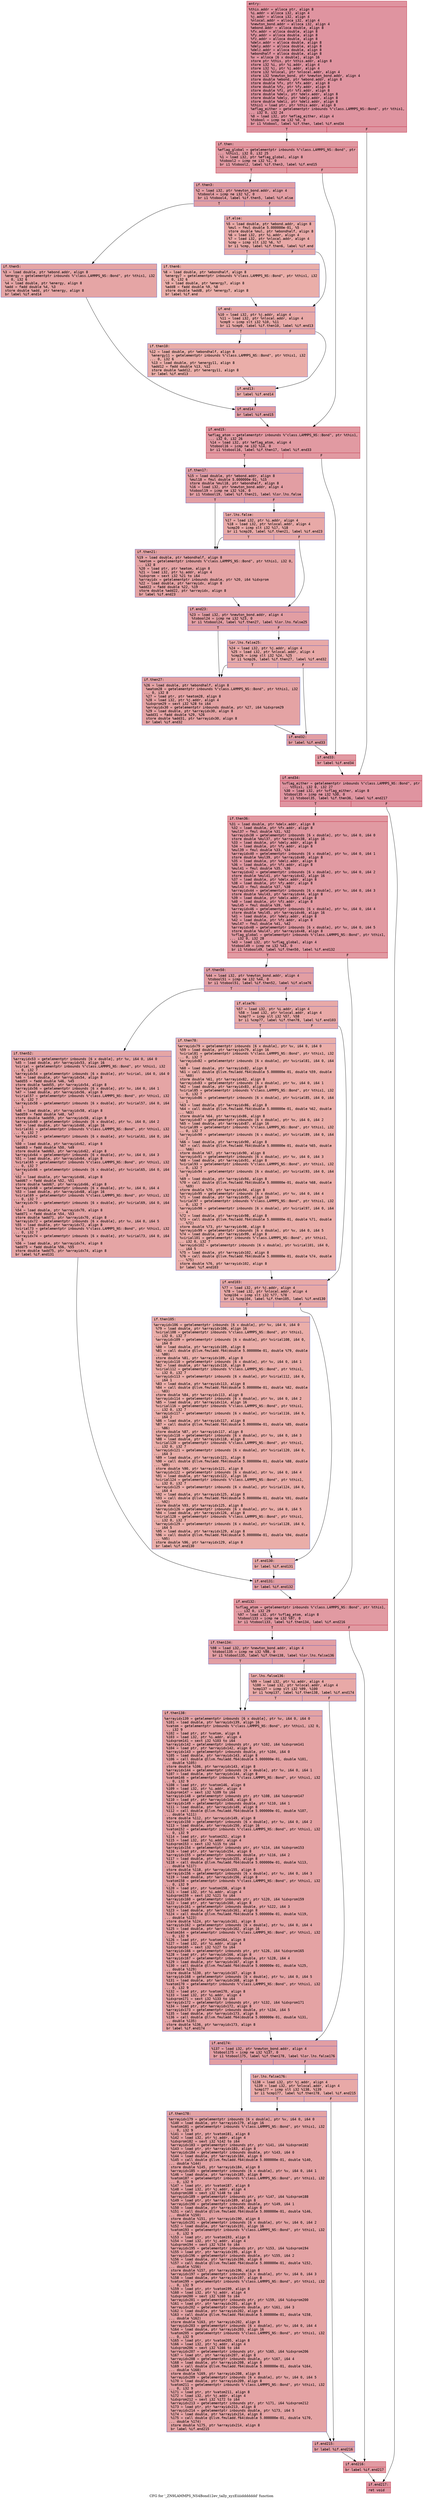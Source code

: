 digraph "CFG for '_ZN9LAMMPS_NS4Bond12ev_tally_xyzEiiiiddddddd' function" {
	label="CFG for '_ZN9LAMMPS_NS4Bond12ev_tally_xyzEiiiiddddddd' function";

	Node0x55ba63299630 [shape=record,color="#b70d28ff", style=filled, fillcolor="#b70d2870" fontname="Courier",label="{entry:\l|  %this.addr = alloca ptr, align 8\l  %i.addr = alloca i32, align 4\l  %j.addr = alloca i32, align 4\l  %nlocal.addr = alloca i32, align 4\l  %newton_bond.addr = alloca i32, align 4\l  %ebond.addr = alloca double, align 8\l  %fx.addr = alloca double, align 8\l  %fy.addr = alloca double, align 8\l  %fz.addr = alloca double, align 8\l  %delx.addr = alloca double, align 8\l  %dely.addr = alloca double, align 8\l  %delz.addr = alloca double, align 8\l  %ebondhalf = alloca double, align 8\l  %v = alloca [6 x double], align 16\l  store ptr %this, ptr %this.addr, align 8\l  store i32 %i, ptr %i.addr, align 4\l  store i32 %j, ptr %j.addr, align 4\l  store i32 %nlocal, ptr %nlocal.addr, align 4\l  store i32 %newton_bond, ptr %newton_bond.addr, align 4\l  store double %ebond, ptr %ebond.addr, align 8\l  store double %fx, ptr %fx.addr, align 8\l  store double %fy, ptr %fy.addr, align 8\l  store double %fz, ptr %fz.addr, align 8\l  store double %delx, ptr %delx.addr, align 8\l  store double %dely, ptr %dely.addr, align 8\l  store double %delz, ptr %delz.addr, align 8\l  %this1 = load ptr, ptr %this.addr, align 8\l  %eflag_either = getelementptr inbounds %\"class.LAMMPS_NS::Bond\", ptr %this1,\l... i32 0, i32 24\l  %0 = load i32, ptr %eflag_either, align 4\l  %tobool = icmp ne i32 %0, 0\l  br i1 %tobool, label %if.then, label %if.end34\l|{<s0>T|<s1>F}}"];
	Node0x55ba63299630:s0 -> Node0x55ba632997d0[tooltip="entry -> if.then\nProbability 62.50%" ];
	Node0x55ba63299630:s1 -> Node0x55ba6327dc10[tooltip="entry -> if.end34\nProbability 37.50%" ];
	Node0x55ba632997d0 [shape=record,color="#b70d28ff", style=filled, fillcolor="#bb1b2c70" fontname="Courier",label="{if.then:\l|  %eflag_global = getelementptr inbounds %\"class.LAMMPS_NS::Bond\", ptr\l... %this1, i32 0, i32 25\l  %1 = load i32, ptr %eflag_global, align 8\l  %tobool2 = icmp ne i32 %1, 0\l  br i1 %tobool2, label %if.then3, label %if.end15\l|{<s0>T|<s1>F}}"];
	Node0x55ba632997d0:s0 -> Node0x55ba6327de70[tooltip="if.then -> if.then3\nProbability 62.50%" ];
	Node0x55ba632997d0:s1 -> Node0x55ba6327def0[tooltip="if.then -> if.end15\nProbability 37.50%" ];
	Node0x55ba6327de70 [shape=record,color="#3d50c3ff", style=filled, fillcolor="#be242e70" fontname="Courier",label="{if.then3:\l|  %2 = load i32, ptr %newton_bond.addr, align 4\l  %tobool4 = icmp ne i32 %2, 0\l  br i1 %tobool4, label %if.then5, label %if.else\l|{<s0>T|<s1>F}}"];
	Node0x55ba6327de70:s0 -> Node0x55ba6327e1b0[tooltip="if.then3 -> if.then5\nProbability 62.50%" ];
	Node0x55ba6327de70:s1 -> Node0x55ba6327e200[tooltip="if.then3 -> if.else\nProbability 37.50%" ];
	Node0x55ba6327e1b0 [shape=record,color="#3d50c3ff", style=filled, fillcolor="#c5333470" fontname="Courier",label="{if.then5:\l|  %3 = load double, ptr %ebond.addr, align 8\l  %energy = getelementptr inbounds %\"class.LAMMPS_NS::Bond\", ptr %this1, i32\l... 0, i32 6\l  %4 = load double, ptr %energy, align 8\l  %add = fadd double %4, %3\l  store double %add, ptr %energy, align 8\l  br label %if.end14\l}"];
	Node0x55ba6327e1b0 -> Node0x55ba632a8090[tooltip="if.then5 -> if.end14\nProbability 100.00%" ];
	Node0x55ba6327e200 [shape=record,color="#3d50c3ff", style=filled, fillcolor="#ca3b3770" fontname="Courier",label="{if.else:\l|  %5 = load double, ptr %ebond.addr, align 8\l  %mul = fmul double 5.000000e-01, %5\l  store double %mul, ptr %ebondhalf, align 8\l  %6 = load i32, ptr %i.addr, align 4\l  %7 = load i32, ptr %nlocal.addr, align 4\l  %cmp = icmp slt i32 %6, %7\l  br i1 %cmp, label %if.then6, label %if.end\l|{<s0>T|<s1>F}}"];
	Node0x55ba6327e200:s0 -> Node0x55ba632a84b0[tooltip="if.else -> if.then6\nProbability 50.00%" ];
	Node0x55ba6327e200:s1 -> Node0x55ba632a8530[tooltip="if.else -> if.end\nProbability 50.00%" ];
	Node0x55ba632a84b0 [shape=record,color="#3d50c3ff", style=filled, fillcolor="#d0473d70" fontname="Courier",label="{if.then6:\l|  %8 = load double, ptr %ebondhalf, align 8\l  %energy7 = getelementptr inbounds %\"class.LAMMPS_NS::Bond\", ptr %this1, i32\l... 0, i32 6\l  %9 = load double, ptr %energy7, align 8\l  %add8 = fadd double %9, %8\l  store double %add8, ptr %energy7, align 8\l  br label %if.end\l}"];
	Node0x55ba632a84b0 -> Node0x55ba632a8530[tooltip="if.then6 -> if.end\nProbability 100.00%" ];
	Node0x55ba632a8530 [shape=record,color="#3d50c3ff", style=filled, fillcolor="#ca3b3770" fontname="Courier",label="{if.end:\l|  %10 = load i32, ptr %j.addr, align 4\l  %11 = load i32, ptr %nlocal.addr, align 4\l  %cmp9 = icmp slt i32 %10, %11\l  br i1 %cmp9, label %if.then10, label %if.end13\l|{<s0>T|<s1>F}}"];
	Node0x55ba632a8530:s0 -> Node0x55ba6327cef0[tooltip="if.end -> if.then10\nProbability 50.00%" ];
	Node0x55ba632a8530:s1 -> Node0x55ba6327cf70[tooltip="if.end -> if.end13\nProbability 50.00%" ];
	Node0x55ba6327cef0 [shape=record,color="#3d50c3ff", style=filled, fillcolor="#d0473d70" fontname="Courier",label="{if.then10:\l|  %12 = load double, ptr %ebondhalf, align 8\l  %energy11 = getelementptr inbounds %\"class.LAMMPS_NS::Bond\", ptr %this1, i32\l... 0, i32 6\l  %13 = load double, ptr %energy11, align 8\l  %add12 = fadd double %13, %12\l  store double %add12, ptr %energy11, align 8\l  br label %if.end13\l}"];
	Node0x55ba6327cef0 -> Node0x55ba6327cf70[tooltip="if.then10 -> if.end13\nProbability 100.00%" ];
	Node0x55ba6327cf70 [shape=record,color="#3d50c3ff", style=filled, fillcolor="#ca3b3770" fontname="Courier",label="{if.end13:\l|  br label %if.end14\l}"];
	Node0x55ba6327cf70 -> Node0x55ba632a8090[tooltip="if.end13 -> if.end14\nProbability 100.00%" ];
	Node0x55ba632a8090 [shape=record,color="#3d50c3ff", style=filled, fillcolor="#be242e70" fontname="Courier",label="{if.end14:\l|  br label %if.end15\l}"];
	Node0x55ba632a8090 -> Node0x55ba6327def0[tooltip="if.end14 -> if.end15\nProbability 100.00%" ];
	Node0x55ba6327def0 [shape=record,color="#b70d28ff", style=filled, fillcolor="#bb1b2c70" fontname="Courier",label="{if.end15:\l|  %eflag_atom = getelementptr inbounds %\"class.LAMMPS_NS::Bond\", ptr %this1,\l... i32 0, i32 26\l  %14 = load i32, ptr %eflag_atom, align 4\l  %tobool16 = icmp ne i32 %14, 0\l  br i1 %tobool16, label %if.then17, label %if.end33\l|{<s0>T|<s1>F}}"];
	Node0x55ba6327def0:s0 -> Node0x55ba632a9710[tooltip="if.end15 -> if.then17\nProbability 62.50%" ];
	Node0x55ba6327def0:s1 -> Node0x55ba632a9790[tooltip="if.end15 -> if.end33\nProbability 37.50%" ];
	Node0x55ba632a9710 [shape=record,color="#3d50c3ff", style=filled, fillcolor="#be242e70" fontname="Courier",label="{if.then17:\l|  %15 = load double, ptr %ebond.addr, align 8\l  %mul18 = fmul double 5.000000e-01, %15\l  store double %mul18, ptr %ebondhalf, align 8\l  %16 = load i32, ptr %newton_bond.addr, align 4\l  %tobool19 = icmp ne i32 %16, 0\l  br i1 %tobool19, label %if.then21, label %lor.lhs.false\l|{<s0>T|<s1>F}}"];
	Node0x55ba632a9710:s0 -> Node0x55ba632a9c00[tooltip="if.then17 -> if.then21\nProbability 62.50%" ];
	Node0x55ba632a9710:s1 -> Node0x55ba632a9c50[tooltip="if.then17 -> lor.lhs.false\nProbability 37.50%" ];
	Node0x55ba632a9c50 [shape=record,color="#3d50c3ff", style=filled, fillcolor="#ca3b3770" fontname="Courier",label="{lor.lhs.false:\l|  %17 = load i32, ptr %i.addr, align 4\l  %18 = load i32, ptr %nlocal.addr, align 4\l  %cmp20 = icmp slt i32 %17, %18\l  br i1 %cmp20, label %if.then21, label %if.end23\l|{<s0>T|<s1>F}}"];
	Node0x55ba632a9c50:s0 -> Node0x55ba632a9c00[tooltip="lor.lhs.false -> if.then21\nProbability 50.00%" ];
	Node0x55ba632a9c50:s1 -> Node0x55ba632a9f30[tooltip="lor.lhs.false -> if.end23\nProbability 50.00%" ];
	Node0x55ba632a9c00 [shape=record,color="#3d50c3ff", style=filled, fillcolor="#c32e3170" fontname="Courier",label="{if.then21:\l|  %19 = load double, ptr %ebondhalf, align 8\l  %eatom = getelementptr inbounds %\"class.LAMMPS_NS::Bond\", ptr %this1, i32 0,\l... i32 8\l  %20 = load ptr, ptr %eatom, align 8\l  %21 = load i32, ptr %i.addr, align 4\l  %idxprom = sext i32 %21 to i64\l  %arrayidx = getelementptr inbounds double, ptr %20, i64 %idxprom\l  %22 = load double, ptr %arrayidx, align 8\l  %add22 = fadd double %22, %19\l  store double %add22, ptr %arrayidx, align 8\l  br label %if.end23\l}"];
	Node0x55ba632a9c00 -> Node0x55ba632a9f30[tooltip="if.then21 -> if.end23\nProbability 100.00%" ];
	Node0x55ba632a9f30 [shape=record,color="#3d50c3ff", style=filled, fillcolor="#be242e70" fontname="Courier",label="{if.end23:\l|  %23 = load i32, ptr %newton_bond.addr, align 4\l  %tobool24 = icmp ne i32 %23, 0\l  br i1 %tobool24, label %if.then27, label %lor.lhs.false25\l|{<s0>T|<s1>F}}"];
	Node0x55ba632a9f30:s0 -> Node0x55ba632aa7d0[tooltip="if.end23 -> if.then27\nProbability 62.50%" ];
	Node0x55ba632a9f30:s1 -> Node0x55ba632aa820[tooltip="if.end23 -> lor.lhs.false25\nProbability 37.50%" ];
	Node0x55ba632aa820 [shape=record,color="#3d50c3ff", style=filled, fillcolor="#ca3b3770" fontname="Courier",label="{lor.lhs.false25:\l|  %24 = load i32, ptr %j.addr, align 4\l  %25 = load i32, ptr %nlocal.addr, align 4\l  %cmp26 = icmp slt i32 %24, %25\l  br i1 %cmp26, label %if.then27, label %if.end32\l|{<s0>T|<s1>F}}"];
	Node0x55ba632aa820:s0 -> Node0x55ba632aa7d0[tooltip="lor.lhs.false25 -> if.then27\nProbability 50.00%" ];
	Node0x55ba632aa820:s1 -> Node0x55ba632aab30[tooltip="lor.lhs.false25 -> if.end32\nProbability 50.00%" ];
	Node0x55ba632aa7d0 [shape=record,color="#3d50c3ff", style=filled, fillcolor="#c32e3170" fontname="Courier",label="{if.then27:\l|  %26 = load double, ptr %ebondhalf, align 8\l  %eatom28 = getelementptr inbounds %\"class.LAMMPS_NS::Bond\", ptr %this1, i32\l... 0, i32 8\l  %27 = load ptr, ptr %eatom28, align 8\l  %28 = load i32, ptr %j.addr, align 4\l  %idxprom29 = sext i32 %28 to i64\l  %arrayidx30 = getelementptr inbounds double, ptr %27, i64 %idxprom29\l  %29 = load double, ptr %arrayidx30, align 8\l  %add31 = fadd double %29, %26\l  store double %add31, ptr %arrayidx30, align 8\l  br label %if.end32\l}"];
	Node0x55ba632aa7d0 -> Node0x55ba632aab30[tooltip="if.then27 -> if.end32\nProbability 100.00%" ];
	Node0x55ba632aab30 [shape=record,color="#3d50c3ff", style=filled, fillcolor="#be242e70" fontname="Courier",label="{if.end32:\l|  br label %if.end33\l}"];
	Node0x55ba632aab30 -> Node0x55ba632a9790[tooltip="if.end32 -> if.end33\nProbability 100.00%" ];
	Node0x55ba632a9790 [shape=record,color="#b70d28ff", style=filled, fillcolor="#bb1b2c70" fontname="Courier",label="{if.end33:\l|  br label %if.end34\l}"];
	Node0x55ba632a9790 -> Node0x55ba6327dc10[tooltip="if.end33 -> if.end34\nProbability 100.00%" ];
	Node0x55ba6327dc10 [shape=record,color="#b70d28ff", style=filled, fillcolor="#b70d2870" fontname="Courier",label="{if.end34:\l|  %vflag_either = getelementptr inbounds %\"class.LAMMPS_NS::Bond\", ptr\l... %this1, i32 0, i32 27\l  %30 = load i32, ptr %vflag_either, align 8\l  %tobool35 = icmp ne i32 %30, 0\l  br i1 %tobool35, label %if.then36, label %if.end217\l|{<s0>T|<s1>F}}"];
	Node0x55ba6327dc10:s0 -> Node0x55ba632ab550[tooltip="if.end34 -> if.then36\nProbability 62.50%" ];
	Node0x55ba6327dc10:s1 -> Node0x55ba632ab5d0[tooltip="if.end34 -> if.end217\nProbability 37.50%" ];
	Node0x55ba632ab550 [shape=record,color="#b70d28ff", style=filled, fillcolor="#bb1b2c70" fontname="Courier",label="{if.then36:\l|  %31 = load double, ptr %delx.addr, align 8\l  %32 = load double, ptr %fx.addr, align 8\l  %mul37 = fmul double %31, %32\l  %arrayidx38 = getelementptr inbounds [6 x double], ptr %v, i64 0, i64 0\l  store double %mul37, ptr %arrayidx38, align 16\l  %33 = load double, ptr %dely.addr, align 8\l  %34 = load double, ptr %fy.addr, align 8\l  %mul39 = fmul double %33, %34\l  %arrayidx40 = getelementptr inbounds [6 x double], ptr %v, i64 0, i64 1\l  store double %mul39, ptr %arrayidx40, align 8\l  %35 = load double, ptr %delz.addr, align 8\l  %36 = load double, ptr %fz.addr, align 8\l  %mul41 = fmul double %35, %36\l  %arrayidx42 = getelementptr inbounds [6 x double], ptr %v, i64 0, i64 2\l  store double %mul41, ptr %arrayidx42, align 16\l  %37 = load double, ptr %delx.addr, align 8\l  %38 = load double, ptr %fy.addr, align 8\l  %mul43 = fmul double %37, %38\l  %arrayidx44 = getelementptr inbounds [6 x double], ptr %v, i64 0, i64 3\l  store double %mul43, ptr %arrayidx44, align 8\l  %39 = load double, ptr %delx.addr, align 8\l  %40 = load double, ptr %fz.addr, align 8\l  %mul45 = fmul double %39, %40\l  %arrayidx46 = getelementptr inbounds [6 x double], ptr %v, i64 0, i64 4\l  store double %mul45, ptr %arrayidx46, align 16\l  %41 = load double, ptr %dely.addr, align 8\l  %42 = load double, ptr %fz.addr, align 8\l  %mul47 = fmul double %41, %42\l  %arrayidx48 = getelementptr inbounds [6 x double], ptr %v, i64 0, i64 5\l  store double %mul47, ptr %arrayidx48, align 8\l  %vflag_global = getelementptr inbounds %\"class.LAMMPS_NS::Bond\", ptr %this1,\l... i32 0, i32 28\l  %43 = load i32, ptr %vflag_global, align 4\l  %tobool49 = icmp ne i32 %43, 0\l  br i1 %tobool49, label %if.then50, label %if.end132\l|{<s0>T|<s1>F}}"];
	Node0x55ba632ab550:s0 -> Node0x55ba632accb0[tooltip="if.then36 -> if.then50\nProbability 62.50%" ];
	Node0x55ba632ab550:s1 -> Node0x55ba632acd30[tooltip="if.then36 -> if.end132\nProbability 37.50%" ];
	Node0x55ba632accb0 [shape=record,color="#3d50c3ff", style=filled, fillcolor="#be242e70" fontname="Courier",label="{if.then50:\l|  %44 = load i32, ptr %newton_bond.addr, align 4\l  %tobool51 = icmp ne i32 %44, 0\l  br i1 %tobool51, label %if.then52, label %if.else76\l|{<s0>T|<s1>F}}"];
	Node0x55ba632accb0:s0 -> Node0x55ba632a8ba0[tooltip="if.then50 -> if.then52\nProbability 62.50%" ];
	Node0x55ba632accb0:s1 -> Node0x55ba632a8bf0[tooltip="if.then50 -> if.else76\nProbability 37.50%" ];
	Node0x55ba632a8ba0 [shape=record,color="#3d50c3ff", style=filled, fillcolor="#c5333470" fontname="Courier",label="{if.then52:\l|  %arrayidx53 = getelementptr inbounds [6 x double], ptr %v, i64 0, i64 0\l  %45 = load double, ptr %arrayidx53, align 16\l  %virial = getelementptr inbounds %\"class.LAMMPS_NS::Bond\", ptr %this1, i32\l... 0, i32 7\l  %arrayidx54 = getelementptr inbounds [6 x double], ptr %virial, i64 0, i64 0\l  %46 = load double, ptr %arrayidx54, align 8\l  %add55 = fadd double %46, %45\l  store double %add55, ptr %arrayidx54, align 8\l  %arrayidx56 = getelementptr inbounds [6 x double], ptr %v, i64 0, i64 1\l  %47 = load double, ptr %arrayidx56, align 8\l  %virial57 = getelementptr inbounds %\"class.LAMMPS_NS::Bond\", ptr %this1, i32\l... 0, i32 7\l  %arrayidx58 = getelementptr inbounds [6 x double], ptr %virial57, i64 0, i64\l... 1\l  %48 = load double, ptr %arrayidx58, align 8\l  %add59 = fadd double %48, %47\l  store double %add59, ptr %arrayidx58, align 8\l  %arrayidx60 = getelementptr inbounds [6 x double], ptr %v, i64 0, i64 2\l  %49 = load double, ptr %arrayidx60, align 16\l  %virial61 = getelementptr inbounds %\"class.LAMMPS_NS::Bond\", ptr %this1, i32\l... 0, i32 7\l  %arrayidx62 = getelementptr inbounds [6 x double], ptr %virial61, i64 0, i64\l... 2\l  %50 = load double, ptr %arrayidx62, align 8\l  %add63 = fadd double %50, %49\l  store double %add63, ptr %arrayidx62, align 8\l  %arrayidx64 = getelementptr inbounds [6 x double], ptr %v, i64 0, i64 3\l  %51 = load double, ptr %arrayidx64, align 8\l  %virial65 = getelementptr inbounds %\"class.LAMMPS_NS::Bond\", ptr %this1, i32\l... 0, i32 7\l  %arrayidx66 = getelementptr inbounds [6 x double], ptr %virial65, i64 0, i64\l... 3\l  %52 = load double, ptr %arrayidx66, align 8\l  %add67 = fadd double %52, %51\l  store double %add67, ptr %arrayidx66, align 8\l  %arrayidx68 = getelementptr inbounds [6 x double], ptr %v, i64 0, i64 4\l  %53 = load double, ptr %arrayidx68, align 16\l  %virial69 = getelementptr inbounds %\"class.LAMMPS_NS::Bond\", ptr %this1, i32\l... 0, i32 7\l  %arrayidx70 = getelementptr inbounds [6 x double], ptr %virial69, i64 0, i64\l... 4\l  %54 = load double, ptr %arrayidx70, align 8\l  %add71 = fadd double %54, %53\l  store double %add71, ptr %arrayidx70, align 8\l  %arrayidx72 = getelementptr inbounds [6 x double], ptr %v, i64 0, i64 5\l  %55 = load double, ptr %arrayidx72, align 8\l  %virial73 = getelementptr inbounds %\"class.LAMMPS_NS::Bond\", ptr %this1, i32\l... 0, i32 7\l  %arrayidx74 = getelementptr inbounds [6 x double], ptr %virial73, i64 0, i64\l... 5\l  %56 = load double, ptr %arrayidx74, align 8\l  %add75 = fadd double %56, %55\l  store double %add75, ptr %arrayidx74, align 8\l  br label %if.end131\l}"];
	Node0x55ba632a8ba0 -> Node0x55ba632afe10[tooltip="if.then52 -> if.end131\nProbability 100.00%" ];
	Node0x55ba632a8bf0 [shape=record,color="#3d50c3ff", style=filled, fillcolor="#ca3b3770" fontname="Courier",label="{if.else76:\l|  %57 = load i32, ptr %i.addr, align 4\l  %58 = load i32, ptr %nlocal.addr, align 4\l  %cmp77 = icmp slt i32 %57, %58\l  br i1 %cmp77, label %if.then78, label %if.end103\l|{<s0>T|<s1>F}}"];
	Node0x55ba632a8bf0:s0 -> Node0x55ba632b00b0[tooltip="if.else76 -> if.then78\nProbability 50.00%" ];
	Node0x55ba632a8bf0:s1 -> Node0x55ba632b0130[tooltip="if.else76 -> if.end103\nProbability 50.00%" ];
	Node0x55ba632b00b0 [shape=record,color="#3d50c3ff", style=filled, fillcolor="#d0473d70" fontname="Courier",label="{if.then78:\l|  %arrayidx79 = getelementptr inbounds [6 x double], ptr %v, i64 0, i64 0\l  %59 = load double, ptr %arrayidx79, align 16\l  %virial81 = getelementptr inbounds %\"class.LAMMPS_NS::Bond\", ptr %this1, i32\l... 0, i32 7\l  %arrayidx82 = getelementptr inbounds [6 x double], ptr %virial81, i64 0, i64\l... 0\l  %60 = load double, ptr %arrayidx82, align 8\l  %61 = call double @llvm.fmuladd.f64(double 5.000000e-01, double %59, double\l... %60)\l  store double %61, ptr %arrayidx82, align 8\l  %arrayidx83 = getelementptr inbounds [6 x double], ptr %v, i64 0, i64 1\l  %62 = load double, ptr %arrayidx83, align 8\l  %virial85 = getelementptr inbounds %\"class.LAMMPS_NS::Bond\", ptr %this1, i32\l... 0, i32 7\l  %arrayidx86 = getelementptr inbounds [6 x double], ptr %virial85, i64 0, i64\l... 1\l  %63 = load double, ptr %arrayidx86, align 8\l  %64 = call double @llvm.fmuladd.f64(double 5.000000e-01, double %62, double\l... %63)\l  store double %64, ptr %arrayidx86, align 8\l  %arrayidx87 = getelementptr inbounds [6 x double], ptr %v, i64 0, i64 2\l  %65 = load double, ptr %arrayidx87, align 16\l  %virial89 = getelementptr inbounds %\"class.LAMMPS_NS::Bond\", ptr %this1, i32\l... 0, i32 7\l  %arrayidx90 = getelementptr inbounds [6 x double], ptr %virial89, i64 0, i64\l... 2\l  %66 = load double, ptr %arrayidx90, align 8\l  %67 = call double @llvm.fmuladd.f64(double 5.000000e-01, double %65, double\l... %66)\l  store double %67, ptr %arrayidx90, align 8\l  %arrayidx91 = getelementptr inbounds [6 x double], ptr %v, i64 0, i64 3\l  %68 = load double, ptr %arrayidx91, align 8\l  %virial93 = getelementptr inbounds %\"class.LAMMPS_NS::Bond\", ptr %this1, i32\l... 0, i32 7\l  %arrayidx94 = getelementptr inbounds [6 x double], ptr %virial93, i64 0, i64\l... 3\l  %69 = load double, ptr %arrayidx94, align 8\l  %70 = call double @llvm.fmuladd.f64(double 5.000000e-01, double %68, double\l... %69)\l  store double %70, ptr %arrayidx94, align 8\l  %arrayidx95 = getelementptr inbounds [6 x double], ptr %v, i64 0, i64 4\l  %71 = load double, ptr %arrayidx95, align 16\l  %virial97 = getelementptr inbounds %\"class.LAMMPS_NS::Bond\", ptr %this1, i32\l... 0, i32 7\l  %arrayidx98 = getelementptr inbounds [6 x double], ptr %virial97, i64 0, i64\l... 4\l  %72 = load double, ptr %arrayidx98, align 8\l  %73 = call double @llvm.fmuladd.f64(double 5.000000e-01, double %71, double\l... %72)\l  store double %73, ptr %arrayidx98, align 8\l  %arrayidx99 = getelementptr inbounds [6 x double], ptr %v, i64 0, i64 5\l  %74 = load double, ptr %arrayidx99, align 8\l  %virial101 = getelementptr inbounds %\"class.LAMMPS_NS::Bond\", ptr %this1,\l... i32 0, i32 7\l  %arrayidx102 = getelementptr inbounds [6 x double], ptr %virial101, i64 0,\l... i64 5\l  %75 = load double, ptr %arrayidx102, align 8\l  %76 = call double @llvm.fmuladd.f64(double 5.000000e-01, double %74, double\l... %75)\l  store double %76, ptr %arrayidx102, align 8\l  br label %if.end103\l}"];
	Node0x55ba632b00b0 -> Node0x55ba632b0130[tooltip="if.then78 -> if.end103\nProbability 100.00%" ];
	Node0x55ba632b0130 [shape=record,color="#3d50c3ff", style=filled, fillcolor="#ca3b3770" fontname="Courier",label="{if.end103:\l|  %77 = load i32, ptr %j.addr, align 4\l  %78 = load i32, ptr %nlocal.addr, align 4\l  %cmp104 = icmp slt i32 %77, %78\l  br i1 %cmp104, label %if.then105, label %if.end130\l|{<s0>T|<s1>F}}"];
	Node0x55ba632b0130:s0 -> Node0x55ba632b25e0[tooltip="if.end103 -> if.then105\nProbability 50.00%" ];
	Node0x55ba632b0130:s1 -> Node0x55ba632b2630[tooltip="if.end103 -> if.end130\nProbability 50.00%" ];
	Node0x55ba632b25e0 [shape=record,color="#3d50c3ff", style=filled, fillcolor="#d0473d70" fontname="Courier",label="{if.then105:\l|  %arrayidx106 = getelementptr inbounds [6 x double], ptr %v, i64 0, i64 0\l  %79 = load double, ptr %arrayidx106, align 16\l  %virial108 = getelementptr inbounds %\"class.LAMMPS_NS::Bond\", ptr %this1,\l... i32 0, i32 7\l  %arrayidx109 = getelementptr inbounds [6 x double], ptr %virial108, i64 0,\l... i64 0\l  %80 = load double, ptr %arrayidx109, align 8\l  %81 = call double @llvm.fmuladd.f64(double 5.000000e-01, double %79, double\l... %80)\l  store double %81, ptr %arrayidx109, align 8\l  %arrayidx110 = getelementptr inbounds [6 x double], ptr %v, i64 0, i64 1\l  %82 = load double, ptr %arrayidx110, align 8\l  %virial112 = getelementptr inbounds %\"class.LAMMPS_NS::Bond\", ptr %this1,\l... i32 0, i32 7\l  %arrayidx113 = getelementptr inbounds [6 x double], ptr %virial112, i64 0,\l... i64 1\l  %83 = load double, ptr %arrayidx113, align 8\l  %84 = call double @llvm.fmuladd.f64(double 5.000000e-01, double %82, double\l... %83)\l  store double %84, ptr %arrayidx113, align 8\l  %arrayidx114 = getelementptr inbounds [6 x double], ptr %v, i64 0, i64 2\l  %85 = load double, ptr %arrayidx114, align 16\l  %virial116 = getelementptr inbounds %\"class.LAMMPS_NS::Bond\", ptr %this1,\l... i32 0, i32 7\l  %arrayidx117 = getelementptr inbounds [6 x double], ptr %virial116, i64 0,\l... i64 2\l  %86 = load double, ptr %arrayidx117, align 8\l  %87 = call double @llvm.fmuladd.f64(double 5.000000e-01, double %85, double\l... %86)\l  store double %87, ptr %arrayidx117, align 8\l  %arrayidx118 = getelementptr inbounds [6 x double], ptr %v, i64 0, i64 3\l  %88 = load double, ptr %arrayidx118, align 8\l  %virial120 = getelementptr inbounds %\"class.LAMMPS_NS::Bond\", ptr %this1,\l... i32 0, i32 7\l  %arrayidx121 = getelementptr inbounds [6 x double], ptr %virial120, i64 0,\l... i64 3\l  %89 = load double, ptr %arrayidx121, align 8\l  %90 = call double @llvm.fmuladd.f64(double 5.000000e-01, double %88, double\l... %89)\l  store double %90, ptr %arrayidx121, align 8\l  %arrayidx122 = getelementptr inbounds [6 x double], ptr %v, i64 0, i64 4\l  %91 = load double, ptr %arrayidx122, align 16\l  %virial124 = getelementptr inbounds %\"class.LAMMPS_NS::Bond\", ptr %this1,\l... i32 0, i32 7\l  %arrayidx125 = getelementptr inbounds [6 x double], ptr %virial124, i64 0,\l... i64 4\l  %92 = load double, ptr %arrayidx125, align 8\l  %93 = call double @llvm.fmuladd.f64(double 5.000000e-01, double %91, double\l... %92)\l  store double %93, ptr %arrayidx125, align 8\l  %arrayidx126 = getelementptr inbounds [6 x double], ptr %v, i64 0, i64 5\l  %94 = load double, ptr %arrayidx126, align 8\l  %virial128 = getelementptr inbounds %\"class.LAMMPS_NS::Bond\", ptr %this1,\l... i32 0, i32 7\l  %arrayidx129 = getelementptr inbounds [6 x double], ptr %virial128, i64 0,\l... i64 5\l  %95 = load double, ptr %arrayidx129, align 8\l  %96 = call double @llvm.fmuladd.f64(double 5.000000e-01, double %94, double\l... %95)\l  store double %96, ptr %arrayidx129, align 8\l  br label %if.end130\l}"];
	Node0x55ba632b25e0 -> Node0x55ba632b2630[tooltip="if.then105 -> if.end130\nProbability 100.00%" ];
	Node0x55ba632b2630 [shape=record,color="#3d50c3ff", style=filled, fillcolor="#ca3b3770" fontname="Courier",label="{if.end130:\l|  br label %if.end131\l}"];
	Node0x55ba632b2630 -> Node0x55ba632afe10[tooltip="if.end130 -> if.end131\nProbability 100.00%" ];
	Node0x55ba632afe10 [shape=record,color="#3d50c3ff", style=filled, fillcolor="#be242e70" fontname="Courier",label="{if.end131:\l|  br label %if.end132\l}"];
	Node0x55ba632afe10 -> Node0x55ba632acd30[tooltip="if.end131 -> if.end132\nProbability 100.00%" ];
	Node0x55ba632acd30 [shape=record,color="#b70d28ff", style=filled, fillcolor="#bb1b2c70" fontname="Courier",label="{if.end132:\l|  %vflag_atom = getelementptr inbounds %\"class.LAMMPS_NS::Bond\", ptr %this1,\l... i32 0, i32 29\l  %97 = load i32, ptr %vflag_atom, align 8\l  %tobool133 = icmp ne i32 %97, 0\l  br i1 %tobool133, label %if.then134, label %if.end216\l|{<s0>T|<s1>F}}"];
	Node0x55ba632acd30:s0 -> Node0x55ba632ae320[tooltip="if.end132 -> if.then134\nProbability 62.50%" ];
	Node0x55ba632acd30:s1 -> Node0x55ba632ae3a0[tooltip="if.end132 -> if.end216\nProbability 37.50%" ];
	Node0x55ba632ae320 [shape=record,color="#3d50c3ff", style=filled, fillcolor="#be242e70" fontname="Courier",label="{if.then134:\l|  %98 = load i32, ptr %newton_bond.addr, align 4\l  %tobool135 = icmp ne i32 %98, 0\l  br i1 %tobool135, label %if.then138, label %lor.lhs.false136\l|{<s0>T|<s1>F}}"];
	Node0x55ba632ae320:s0 -> Node0x55ba632b57e0[tooltip="if.then134 -> if.then138\nProbability 62.50%" ];
	Node0x55ba632ae320:s1 -> Node0x55ba632b5830[tooltip="if.then134 -> lor.lhs.false136\nProbability 37.50%" ];
	Node0x55ba632b5830 [shape=record,color="#3d50c3ff", style=filled, fillcolor="#ca3b3770" fontname="Courier",label="{lor.lhs.false136:\l|  %99 = load i32, ptr %i.addr, align 4\l  %100 = load i32, ptr %nlocal.addr, align 4\l  %cmp137 = icmp slt i32 %99, %100\l  br i1 %cmp137, label %if.then138, label %if.end174\l|{<s0>T|<s1>F}}"];
	Node0x55ba632b5830:s0 -> Node0x55ba632b57e0[tooltip="lor.lhs.false136 -> if.then138\nProbability 50.00%" ];
	Node0x55ba632b5830:s1 -> Node0x55ba632b5b20[tooltip="lor.lhs.false136 -> if.end174\nProbability 50.00%" ];
	Node0x55ba632b57e0 [shape=record,color="#3d50c3ff", style=filled, fillcolor="#c32e3170" fontname="Courier",label="{if.then138:\l|  %arrayidx139 = getelementptr inbounds [6 x double], ptr %v, i64 0, i64 0\l  %101 = load double, ptr %arrayidx139, align 16\l  %vatom = getelementptr inbounds %\"class.LAMMPS_NS::Bond\", ptr %this1, i32 0,\l... i32 9\l  %102 = load ptr, ptr %vatom, align 8\l  %103 = load i32, ptr %i.addr, align 4\l  %idxprom141 = sext i32 %103 to i64\l  %arrayidx142 = getelementptr inbounds ptr, ptr %102, i64 %idxprom141\l  %104 = load ptr, ptr %arrayidx142, align 8\l  %arrayidx143 = getelementptr inbounds double, ptr %104, i64 0\l  %105 = load double, ptr %arrayidx143, align 8\l  %106 = call double @llvm.fmuladd.f64(double 5.000000e-01, double %101,\l... double %105)\l  store double %106, ptr %arrayidx143, align 8\l  %arrayidx144 = getelementptr inbounds [6 x double], ptr %v, i64 0, i64 1\l  %107 = load double, ptr %arrayidx144, align 8\l  %vatom146 = getelementptr inbounds %\"class.LAMMPS_NS::Bond\", ptr %this1, i32\l... 0, i32 9\l  %108 = load ptr, ptr %vatom146, align 8\l  %109 = load i32, ptr %i.addr, align 4\l  %idxprom147 = sext i32 %109 to i64\l  %arrayidx148 = getelementptr inbounds ptr, ptr %108, i64 %idxprom147\l  %110 = load ptr, ptr %arrayidx148, align 8\l  %arrayidx149 = getelementptr inbounds double, ptr %110, i64 1\l  %111 = load double, ptr %arrayidx149, align 8\l  %112 = call double @llvm.fmuladd.f64(double 5.000000e-01, double %107,\l... double %111)\l  store double %112, ptr %arrayidx149, align 8\l  %arrayidx150 = getelementptr inbounds [6 x double], ptr %v, i64 0, i64 2\l  %113 = load double, ptr %arrayidx150, align 16\l  %vatom152 = getelementptr inbounds %\"class.LAMMPS_NS::Bond\", ptr %this1, i32\l... 0, i32 9\l  %114 = load ptr, ptr %vatom152, align 8\l  %115 = load i32, ptr %i.addr, align 4\l  %idxprom153 = sext i32 %115 to i64\l  %arrayidx154 = getelementptr inbounds ptr, ptr %114, i64 %idxprom153\l  %116 = load ptr, ptr %arrayidx154, align 8\l  %arrayidx155 = getelementptr inbounds double, ptr %116, i64 2\l  %117 = load double, ptr %arrayidx155, align 8\l  %118 = call double @llvm.fmuladd.f64(double 5.000000e-01, double %113,\l... double %117)\l  store double %118, ptr %arrayidx155, align 8\l  %arrayidx156 = getelementptr inbounds [6 x double], ptr %v, i64 0, i64 3\l  %119 = load double, ptr %arrayidx156, align 8\l  %vatom158 = getelementptr inbounds %\"class.LAMMPS_NS::Bond\", ptr %this1, i32\l... 0, i32 9\l  %120 = load ptr, ptr %vatom158, align 8\l  %121 = load i32, ptr %i.addr, align 4\l  %idxprom159 = sext i32 %121 to i64\l  %arrayidx160 = getelementptr inbounds ptr, ptr %120, i64 %idxprom159\l  %122 = load ptr, ptr %arrayidx160, align 8\l  %arrayidx161 = getelementptr inbounds double, ptr %122, i64 3\l  %123 = load double, ptr %arrayidx161, align 8\l  %124 = call double @llvm.fmuladd.f64(double 5.000000e-01, double %119,\l... double %123)\l  store double %124, ptr %arrayidx161, align 8\l  %arrayidx162 = getelementptr inbounds [6 x double], ptr %v, i64 0, i64 4\l  %125 = load double, ptr %arrayidx162, align 16\l  %vatom164 = getelementptr inbounds %\"class.LAMMPS_NS::Bond\", ptr %this1, i32\l... 0, i32 9\l  %126 = load ptr, ptr %vatom164, align 8\l  %127 = load i32, ptr %i.addr, align 4\l  %idxprom165 = sext i32 %127 to i64\l  %arrayidx166 = getelementptr inbounds ptr, ptr %126, i64 %idxprom165\l  %128 = load ptr, ptr %arrayidx166, align 8\l  %arrayidx167 = getelementptr inbounds double, ptr %128, i64 4\l  %129 = load double, ptr %arrayidx167, align 8\l  %130 = call double @llvm.fmuladd.f64(double 5.000000e-01, double %125,\l... double %129)\l  store double %130, ptr %arrayidx167, align 8\l  %arrayidx168 = getelementptr inbounds [6 x double], ptr %v, i64 0, i64 5\l  %131 = load double, ptr %arrayidx168, align 8\l  %vatom170 = getelementptr inbounds %\"class.LAMMPS_NS::Bond\", ptr %this1, i32\l... 0, i32 9\l  %132 = load ptr, ptr %vatom170, align 8\l  %133 = load i32, ptr %i.addr, align 4\l  %idxprom171 = sext i32 %133 to i64\l  %arrayidx172 = getelementptr inbounds ptr, ptr %132, i64 %idxprom171\l  %134 = load ptr, ptr %arrayidx172, align 8\l  %arrayidx173 = getelementptr inbounds double, ptr %134, i64 5\l  %135 = load double, ptr %arrayidx173, align 8\l  %136 = call double @llvm.fmuladd.f64(double 5.000000e-01, double %131,\l... double %135)\l  store double %136, ptr %arrayidx173, align 8\l  br label %if.end174\l}"];
	Node0x55ba632b57e0 -> Node0x55ba632b5b20[tooltip="if.then138 -> if.end174\nProbability 100.00%" ];
	Node0x55ba632b5b20 [shape=record,color="#3d50c3ff", style=filled, fillcolor="#be242e70" fontname="Courier",label="{if.end174:\l|  %137 = load i32, ptr %newton_bond.addr, align 4\l  %tobool175 = icmp ne i32 %137, 0\l  br i1 %tobool175, label %if.then178, label %lor.lhs.false176\l|{<s0>T|<s1>F}}"];
	Node0x55ba632b5b20:s0 -> Node0x55ba632b9c80[tooltip="if.end174 -> if.then178\nProbability 62.50%" ];
	Node0x55ba632b5b20:s1 -> Node0x55ba632b9d00[tooltip="if.end174 -> lor.lhs.false176\nProbability 37.50%" ];
	Node0x55ba632b9d00 [shape=record,color="#3d50c3ff", style=filled, fillcolor="#ca3b3770" fontname="Courier",label="{lor.lhs.false176:\l|  %138 = load i32, ptr %j.addr, align 4\l  %139 = load i32, ptr %nlocal.addr, align 4\l  %cmp177 = icmp slt i32 %138, %139\l  br i1 %cmp177, label %if.then178, label %if.end215\l|{<s0>T|<s1>F}}"];
	Node0x55ba632b9d00:s0 -> Node0x55ba632b9c80[tooltip="lor.lhs.false176 -> if.then178\nProbability 50.00%" ];
	Node0x55ba632b9d00:s1 -> Node0x55ba632b9ff0[tooltip="lor.lhs.false176 -> if.end215\nProbability 50.00%" ];
	Node0x55ba632b9c80 [shape=record,color="#3d50c3ff", style=filled, fillcolor="#c32e3170" fontname="Courier",label="{if.then178:\l|  %arrayidx179 = getelementptr inbounds [6 x double], ptr %v, i64 0, i64 0\l  %140 = load double, ptr %arrayidx179, align 16\l  %vatom181 = getelementptr inbounds %\"class.LAMMPS_NS::Bond\", ptr %this1, i32\l... 0, i32 9\l  %141 = load ptr, ptr %vatom181, align 8\l  %142 = load i32, ptr %j.addr, align 4\l  %idxprom182 = sext i32 %142 to i64\l  %arrayidx183 = getelementptr inbounds ptr, ptr %141, i64 %idxprom182\l  %143 = load ptr, ptr %arrayidx183, align 8\l  %arrayidx184 = getelementptr inbounds double, ptr %143, i64 0\l  %144 = load double, ptr %arrayidx184, align 8\l  %145 = call double @llvm.fmuladd.f64(double 5.000000e-01, double %140,\l... double %144)\l  store double %145, ptr %arrayidx184, align 8\l  %arrayidx185 = getelementptr inbounds [6 x double], ptr %v, i64 0, i64 1\l  %146 = load double, ptr %arrayidx185, align 8\l  %vatom187 = getelementptr inbounds %\"class.LAMMPS_NS::Bond\", ptr %this1, i32\l... 0, i32 9\l  %147 = load ptr, ptr %vatom187, align 8\l  %148 = load i32, ptr %j.addr, align 4\l  %idxprom188 = sext i32 %148 to i64\l  %arrayidx189 = getelementptr inbounds ptr, ptr %147, i64 %idxprom188\l  %149 = load ptr, ptr %arrayidx189, align 8\l  %arrayidx190 = getelementptr inbounds double, ptr %149, i64 1\l  %150 = load double, ptr %arrayidx190, align 8\l  %151 = call double @llvm.fmuladd.f64(double 5.000000e-01, double %146,\l... double %150)\l  store double %151, ptr %arrayidx190, align 8\l  %arrayidx191 = getelementptr inbounds [6 x double], ptr %v, i64 0, i64 2\l  %152 = load double, ptr %arrayidx191, align 16\l  %vatom193 = getelementptr inbounds %\"class.LAMMPS_NS::Bond\", ptr %this1, i32\l... 0, i32 9\l  %153 = load ptr, ptr %vatom193, align 8\l  %154 = load i32, ptr %j.addr, align 4\l  %idxprom194 = sext i32 %154 to i64\l  %arrayidx195 = getelementptr inbounds ptr, ptr %153, i64 %idxprom194\l  %155 = load ptr, ptr %arrayidx195, align 8\l  %arrayidx196 = getelementptr inbounds double, ptr %155, i64 2\l  %156 = load double, ptr %arrayidx196, align 8\l  %157 = call double @llvm.fmuladd.f64(double 5.000000e-01, double %152,\l... double %156)\l  store double %157, ptr %arrayidx196, align 8\l  %arrayidx197 = getelementptr inbounds [6 x double], ptr %v, i64 0, i64 3\l  %158 = load double, ptr %arrayidx197, align 8\l  %vatom199 = getelementptr inbounds %\"class.LAMMPS_NS::Bond\", ptr %this1, i32\l... 0, i32 9\l  %159 = load ptr, ptr %vatom199, align 8\l  %160 = load i32, ptr %j.addr, align 4\l  %idxprom200 = sext i32 %160 to i64\l  %arrayidx201 = getelementptr inbounds ptr, ptr %159, i64 %idxprom200\l  %161 = load ptr, ptr %arrayidx201, align 8\l  %arrayidx202 = getelementptr inbounds double, ptr %161, i64 3\l  %162 = load double, ptr %arrayidx202, align 8\l  %163 = call double @llvm.fmuladd.f64(double 5.000000e-01, double %158,\l... double %162)\l  store double %163, ptr %arrayidx202, align 8\l  %arrayidx203 = getelementptr inbounds [6 x double], ptr %v, i64 0, i64 4\l  %164 = load double, ptr %arrayidx203, align 16\l  %vatom205 = getelementptr inbounds %\"class.LAMMPS_NS::Bond\", ptr %this1, i32\l... 0, i32 9\l  %165 = load ptr, ptr %vatom205, align 8\l  %166 = load i32, ptr %j.addr, align 4\l  %idxprom206 = sext i32 %166 to i64\l  %arrayidx207 = getelementptr inbounds ptr, ptr %165, i64 %idxprom206\l  %167 = load ptr, ptr %arrayidx207, align 8\l  %arrayidx208 = getelementptr inbounds double, ptr %167, i64 4\l  %168 = load double, ptr %arrayidx208, align 8\l  %169 = call double @llvm.fmuladd.f64(double 5.000000e-01, double %164,\l... double %168)\l  store double %169, ptr %arrayidx208, align 8\l  %arrayidx209 = getelementptr inbounds [6 x double], ptr %v, i64 0, i64 5\l  %170 = load double, ptr %arrayidx209, align 8\l  %vatom211 = getelementptr inbounds %\"class.LAMMPS_NS::Bond\", ptr %this1, i32\l... 0, i32 9\l  %171 = load ptr, ptr %vatom211, align 8\l  %172 = load i32, ptr %j.addr, align 4\l  %idxprom212 = sext i32 %172 to i64\l  %arrayidx213 = getelementptr inbounds ptr, ptr %171, i64 %idxprom212\l  %173 = load ptr, ptr %arrayidx213, align 8\l  %arrayidx214 = getelementptr inbounds double, ptr %173, i64 5\l  %174 = load double, ptr %arrayidx214, align 8\l  %175 = call double @llvm.fmuladd.f64(double 5.000000e-01, double %170,\l... double %174)\l  store double %175, ptr %arrayidx214, align 8\l  br label %if.end215\l}"];
	Node0x55ba632b9c80 -> Node0x55ba632b9ff0[tooltip="if.then178 -> if.end215\nProbability 100.00%" ];
	Node0x55ba632b9ff0 [shape=record,color="#3d50c3ff", style=filled, fillcolor="#be242e70" fontname="Courier",label="{if.end215:\l|  br label %if.end216\l}"];
	Node0x55ba632b9ff0 -> Node0x55ba632ae3a0[tooltip="if.end215 -> if.end216\nProbability 100.00%" ];
	Node0x55ba632ae3a0 [shape=record,color="#b70d28ff", style=filled, fillcolor="#bb1b2c70" fontname="Courier",label="{if.end216:\l|  br label %if.end217\l}"];
	Node0x55ba632ae3a0 -> Node0x55ba632ab5d0[tooltip="if.end216 -> if.end217\nProbability 100.00%" ];
	Node0x55ba632ab5d0 [shape=record,color="#b70d28ff", style=filled, fillcolor="#b70d2870" fontname="Courier",label="{if.end217:\l|  ret void\l}"];
}
